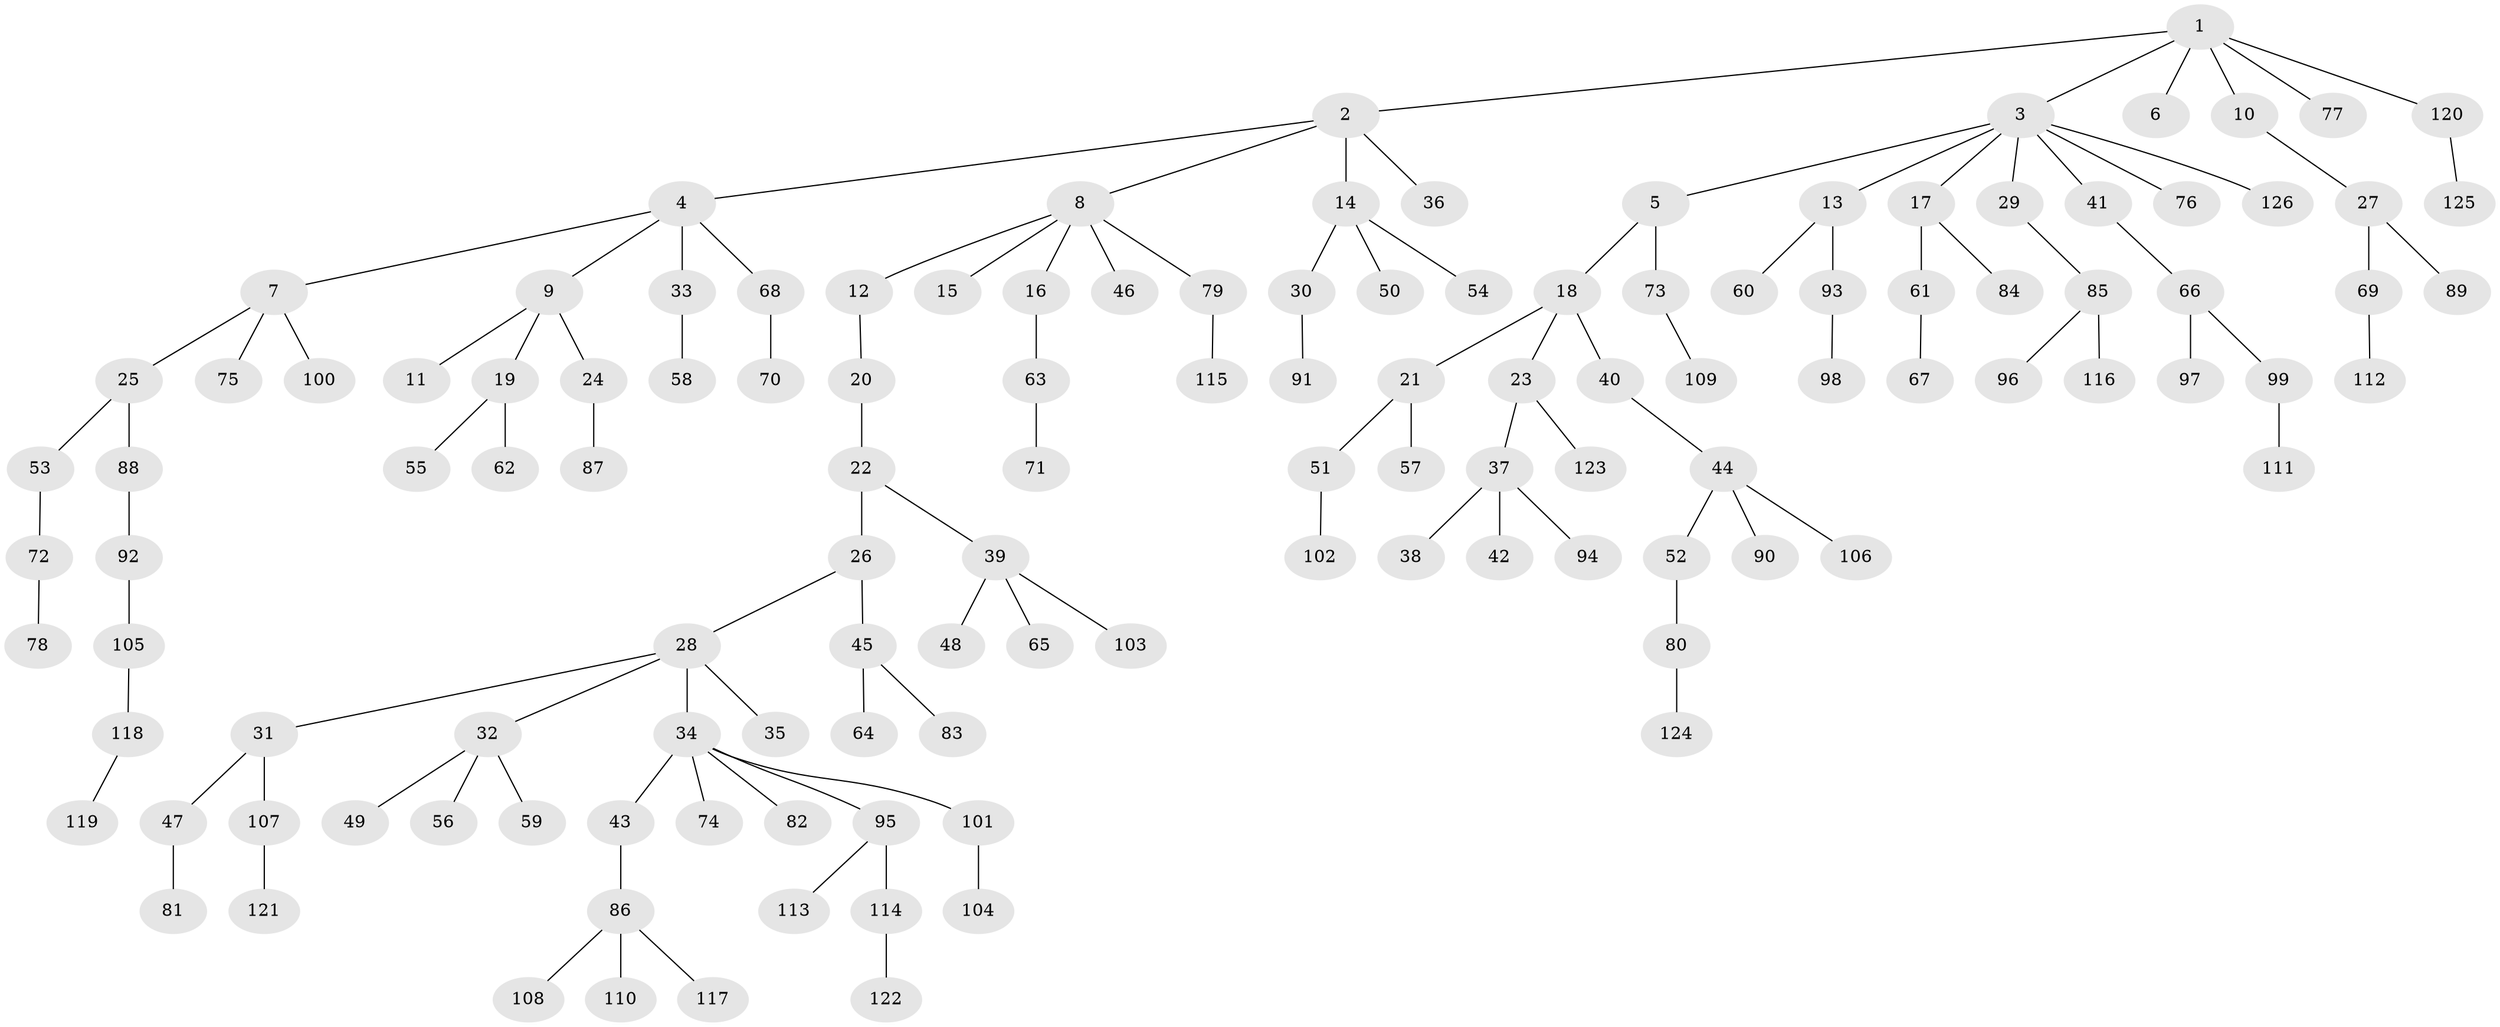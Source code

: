 // Generated by graph-tools (version 1.1) at 2025/11/02/27/25 16:11:28]
// undirected, 126 vertices, 125 edges
graph export_dot {
graph [start="1"]
  node [color=gray90,style=filled];
  1;
  2;
  3;
  4;
  5;
  6;
  7;
  8;
  9;
  10;
  11;
  12;
  13;
  14;
  15;
  16;
  17;
  18;
  19;
  20;
  21;
  22;
  23;
  24;
  25;
  26;
  27;
  28;
  29;
  30;
  31;
  32;
  33;
  34;
  35;
  36;
  37;
  38;
  39;
  40;
  41;
  42;
  43;
  44;
  45;
  46;
  47;
  48;
  49;
  50;
  51;
  52;
  53;
  54;
  55;
  56;
  57;
  58;
  59;
  60;
  61;
  62;
  63;
  64;
  65;
  66;
  67;
  68;
  69;
  70;
  71;
  72;
  73;
  74;
  75;
  76;
  77;
  78;
  79;
  80;
  81;
  82;
  83;
  84;
  85;
  86;
  87;
  88;
  89;
  90;
  91;
  92;
  93;
  94;
  95;
  96;
  97;
  98;
  99;
  100;
  101;
  102;
  103;
  104;
  105;
  106;
  107;
  108;
  109;
  110;
  111;
  112;
  113;
  114;
  115;
  116;
  117;
  118;
  119;
  120;
  121;
  122;
  123;
  124;
  125;
  126;
  1 -- 2;
  1 -- 3;
  1 -- 6;
  1 -- 10;
  1 -- 77;
  1 -- 120;
  2 -- 4;
  2 -- 8;
  2 -- 14;
  2 -- 36;
  3 -- 5;
  3 -- 13;
  3 -- 17;
  3 -- 29;
  3 -- 41;
  3 -- 76;
  3 -- 126;
  4 -- 7;
  4 -- 9;
  4 -- 33;
  4 -- 68;
  5 -- 18;
  5 -- 73;
  7 -- 25;
  7 -- 75;
  7 -- 100;
  8 -- 12;
  8 -- 15;
  8 -- 16;
  8 -- 46;
  8 -- 79;
  9 -- 11;
  9 -- 19;
  9 -- 24;
  10 -- 27;
  12 -- 20;
  13 -- 60;
  13 -- 93;
  14 -- 30;
  14 -- 50;
  14 -- 54;
  16 -- 63;
  17 -- 61;
  17 -- 84;
  18 -- 21;
  18 -- 23;
  18 -- 40;
  19 -- 55;
  19 -- 62;
  20 -- 22;
  21 -- 51;
  21 -- 57;
  22 -- 26;
  22 -- 39;
  23 -- 37;
  23 -- 123;
  24 -- 87;
  25 -- 53;
  25 -- 88;
  26 -- 28;
  26 -- 45;
  27 -- 69;
  27 -- 89;
  28 -- 31;
  28 -- 32;
  28 -- 34;
  28 -- 35;
  29 -- 85;
  30 -- 91;
  31 -- 47;
  31 -- 107;
  32 -- 49;
  32 -- 56;
  32 -- 59;
  33 -- 58;
  34 -- 43;
  34 -- 74;
  34 -- 82;
  34 -- 95;
  34 -- 101;
  37 -- 38;
  37 -- 42;
  37 -- 94;
  39 -- 48;
  39 -- 65;
  39 -- 103;
  40 -- 44;
  41 -- 66;
  43 -- 86;
  44 -- 52;
  44 -- 90;
  44 -- 106;
  45 -- 64;
  45 -- 83;
  47 -- 81;
  51 -- 102;
  52 -- 80;
  53 -- 72;
  61 -- 67;
  63 -- 71;
  66 -- 97;
  66 -- 99;
  68 -- 70;
  69 -- 112;
  72 -- 78;
  73 -- 109;
  79 -- 115;
  80 -- 124;
  85 -- 96;
  85 -- 116;
  86 -- 108;
  86 -- 110;
  86 -- 117;
  88 -- 92;
  92 -- 105;
  93 -- 98;
  95 -- 113;
  95 -- 114;
  99 -- 111;
  101 -- 104;
  105 -- 118;
  107 -- 121;
  114 -- 122;
  118 -- 119;
  120 -- 125;
}

